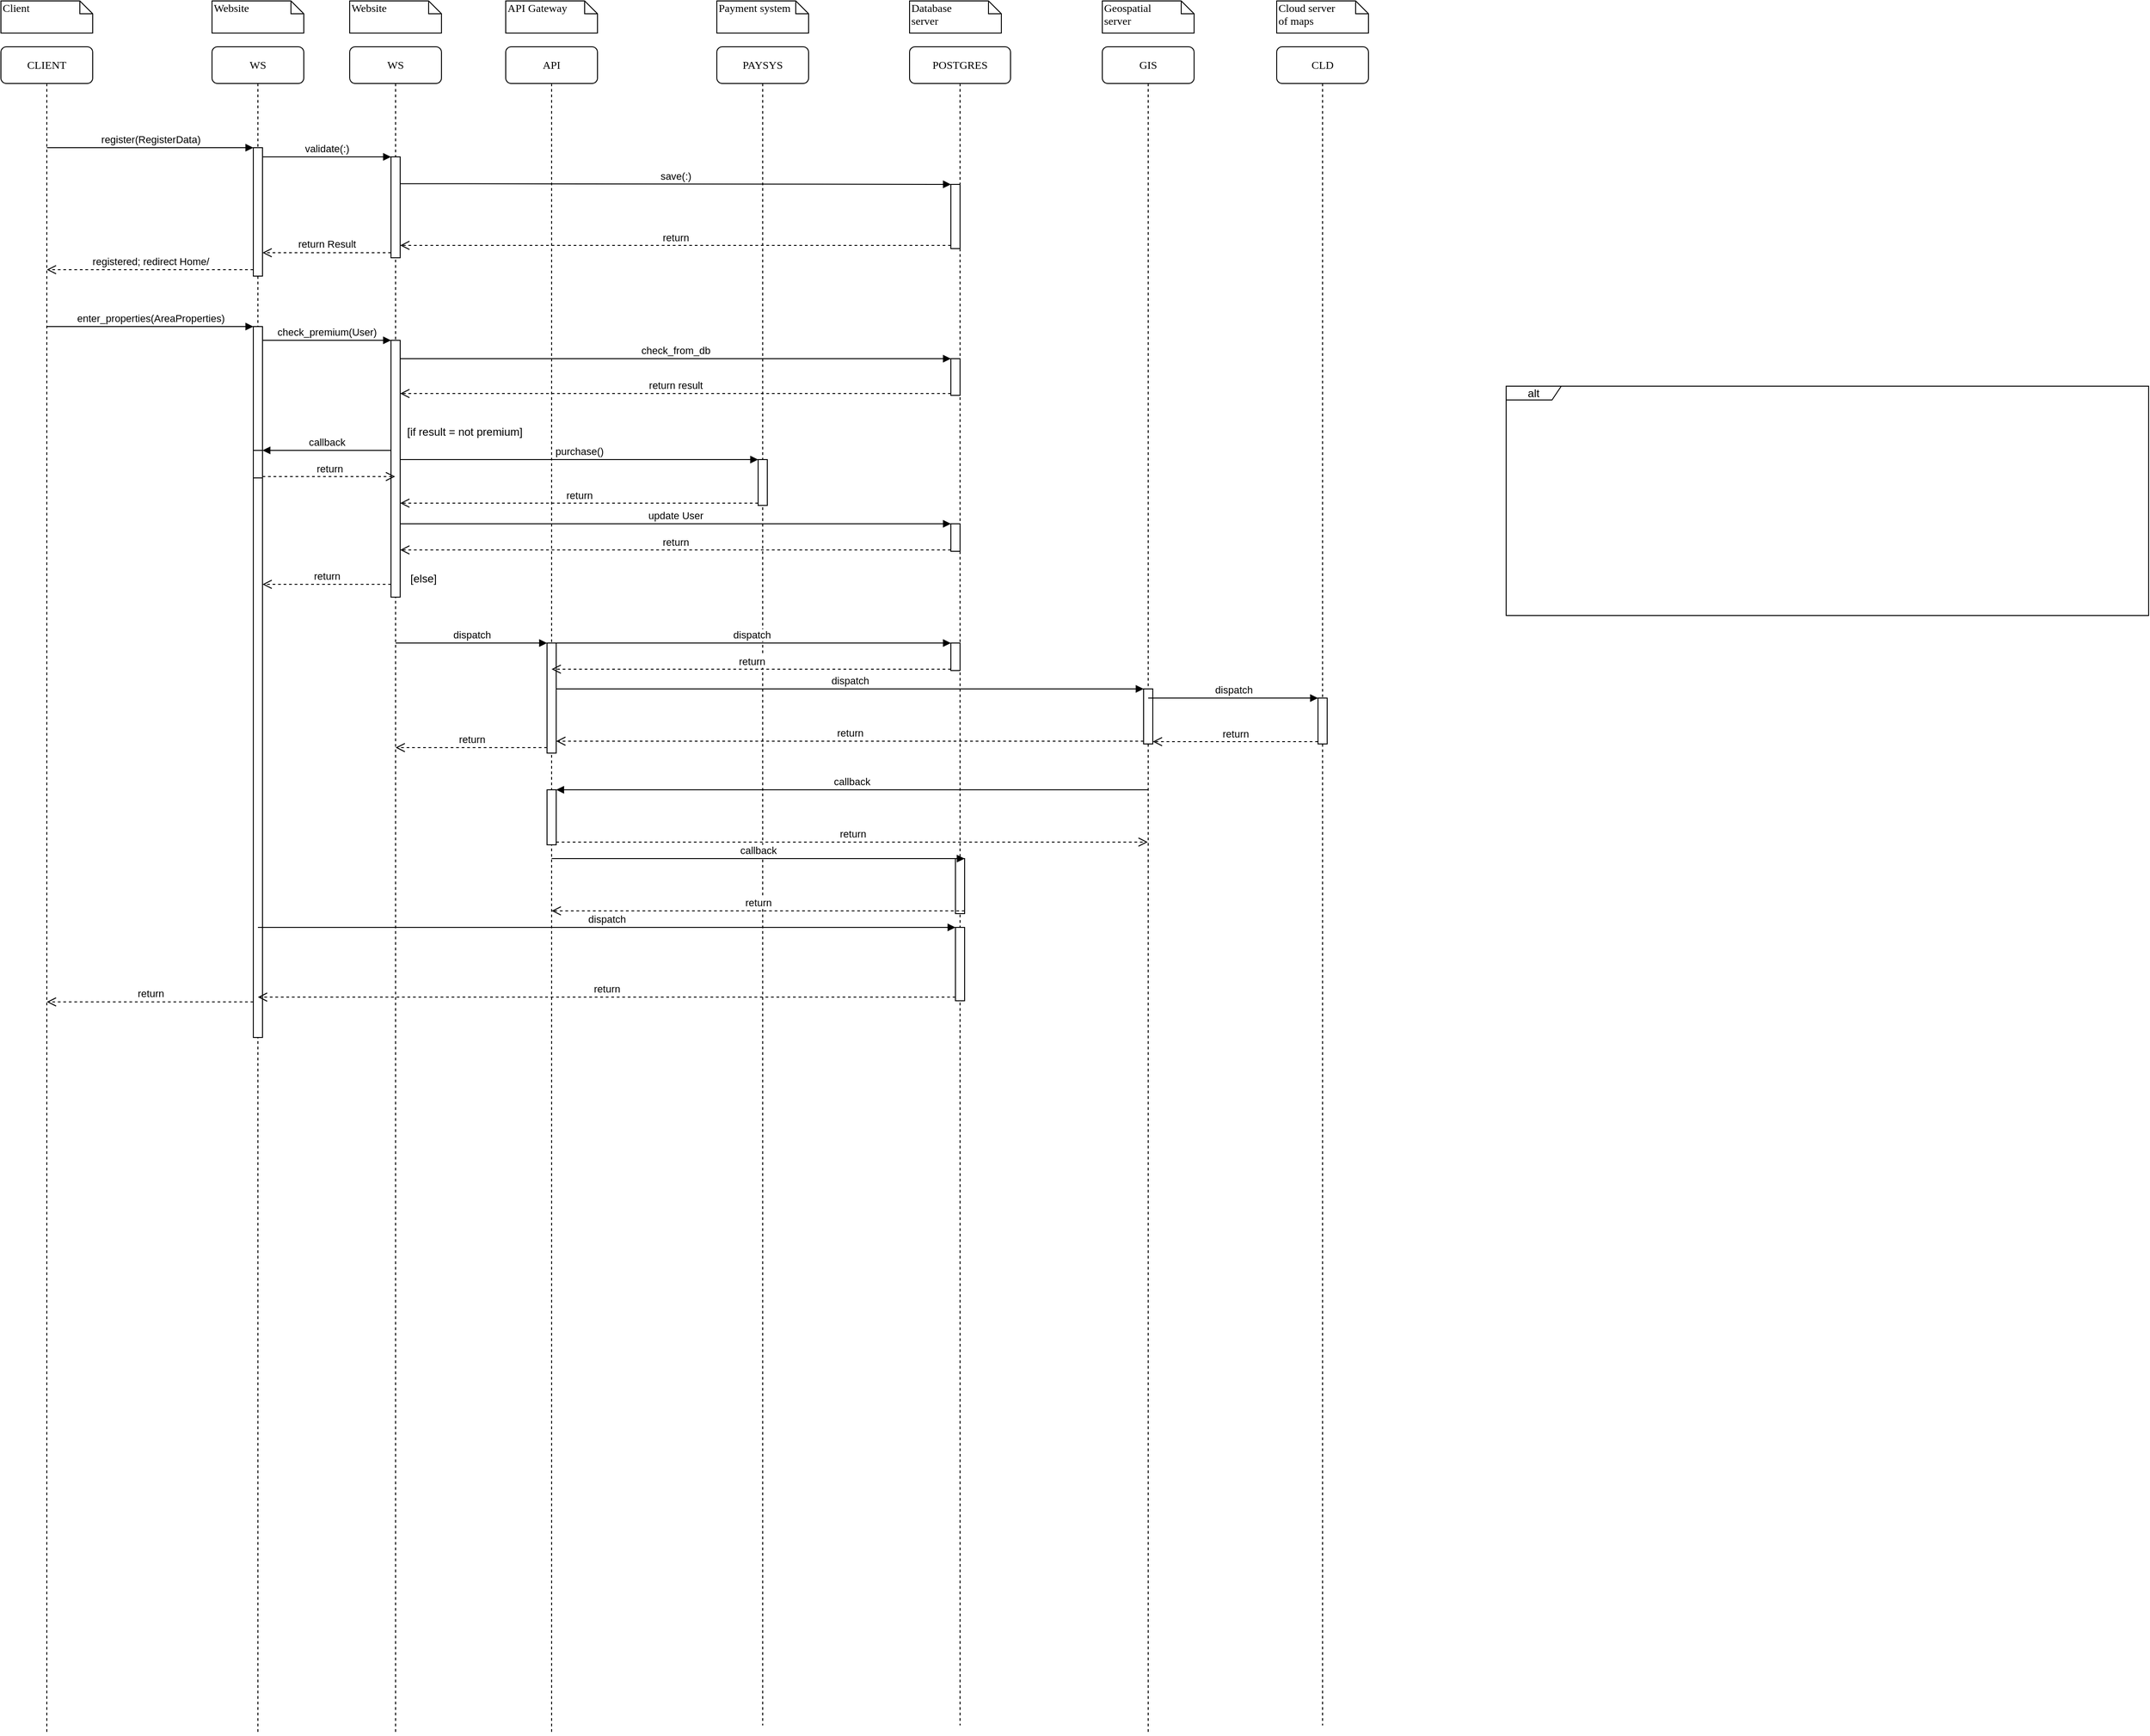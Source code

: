 <mxfile version="13.1.3" type="github">
  <diagram name="Page-1" id="13e1069c-82ec-6db2-03f1-153e76fe0fe0">
    <mxGraphModel dx="2615" dy="778" grid="1" gridSize="10" guides="1" tooltips="1" connect="1" arrows="1" fold="1" page="1" pageScale="1" pageWidth="1100" pageHeight="850" background="#ffffff" math="0" shadow="0">
      <root>
        <mxCell id="0" />
        <mxCell id="1" parent="0" />
        <mxCell id="7baba1c4bc27f4b0-2" value="WS" style="shape=umlLifeline;perimeter=lifelinePerimeter;whiteSpace=wrap;html=1;container=1;collapsible=0;recursiveResize=0;outlineConnect=0;rounded=1;shadow=0;comic=0;labelBackgroundColor=none;strokeWidth=1;fontFamily=Verdana;fontSize=12;align=center;" parent="1" vertex="1">
          <mxGeometry x="220" y="80" width="100" height="1840" as="geometry" />
        </mxCell>
        <mxCell id="dP9IBsU2OXOMszbP1CLj-15" value="" style="html=1;points=[];perimeter=orthogonalPerimeter;" vertex="1" parent="7baba1c4bc27f4b0-2">
          <mxGeometry x="45" y="305" width="10" height="775" as="geometry" />
        </mxCell>
        <mxCell id="dP9IBsU2OXOMszbP1CLj-32" value="" style="html=1;points=[];perimeter=orthogonalPerimeter;" vertex="1" parent="7baba1c4bc27f4b0-2">
          <mxGeometry x="45" y="440" width="10" height="30" as="geometry" />
        </mxCell>
        <mxCell id="7baba1c4bc27f4b0-3" value="API" style="shape=umlLifeline;perimeter=lifelinePerimeter;whiteSpace=wrap;html=1;container=1;collapsible=0;recursiveResize=0;outlineConnect=0;rounded=1;shadow=0;comic=0;labelBackgroundColor=none;strokeWidth=1;fontFamily=Verdana;fontSize=12;align=center;" parent="1" vertex="1">
          <mxGeometry x="540" y="80" width="100" height="1840" as="geometry" />
        </mxCell>
        <mxCell id="dP9IBsU2OXOMszbP1CLj-36" value="" style="html=1;points=[];perimeter=orthogonalPerimeter;" vertex="1" parent="7baba1c4bc27f4b0-3">
          <mxGeometry x="45" y="650" width="10" height="120" as="geometry" />
        </mxCell>
        <mxCell id="dP9IBsU2OXOMszbP1CLj-51" value="" style="html=1;points=[];perimeter=orthogonalPerimeter;" vertex="1" parent="7baba1c4bc27f4b0-3">
          <mxGeometry x="45" y="810" width="10" height="60" as="geometry" />
        </mxCell>
        <mxCell id="7baba1c4bc27f4b0-4" value="PAYSYS" style="shape=umlLifeline;perimeter=lifelinePerimeter;whiteSpace=wrap;html=1;container=1;collapsible=0;recursiveResize=0;outlineConnect=0;rounded=1;shadow=0;comic=0;labelBackgroundColor=none;strokeWidth=1;fontFamily=Verdana;fontSize=12;align=center;" parent="1" vertex="1">
          <mxGeometry x="770" y="80" width="100" height="1830" as="geometry" />
        </mxCell>
        <mxCell id="dP9IBsU2OXOMszbP1CLj-24" value="" style="html=1;points=[];perimeter=orthogonalPerimeter;" vertex="1" parent="7baba1c4bc27f4b0-4">
          <mxGeometry x="45" y="450" width="10" height="50" as="geometry" />
        </mxCell>
        <mxCell id="7baba1c4bc27f4b0-5" value="POSTGRES" style="shape=umlLifeline;perimeter=lifelinePerimeter;whiteSpace=wrap;html=1;container=1;collapsible=0;recursiveResize=0;outlineConnect=0;rounded=1;shadow=0;comic=0;labelBackgroundColor=none;strokeWidth=1;fontFamily=Verdana;fontSize=12;align=center;" parent="1" vertex="1">
          <mxGeometry x="980" y="80" width="110" height="1830" as="geometry" />
        </mxCell>
        <mxCell id="dP9IBsU2OXOMszbP1CLj-14" value="" style="html=1;points=[];perimeter=orthogonalPerimeter;" vertex="1" parent="7baba1c4bc27f4b0-5">
          <mxGeometry x="45" y="150" width="10" height="70" as="geometry" />
        </mxCell>
        <mxCell id="dP9IBsU2OXOMszbP1CLj-27" value="" style="html=1;points=[];perimeter=orthogonalPerimeter;" vertex="1" parent="7baba1c4bc27f4b0-5">
          <mxGeometry x="45" y="340" width="10" height="40" as="geometry" />
        </mxCell>
        <mxCell id="dP9IBsU2OXOMszbP1CLj-21" value="" style="html=1;points=[];perimeter=orthogonalPerimeter;" vertex="1" parent="7baba1c4bc27f4b0-5">
          <mxGeometry x="45" y="520" width="10" height="30" as="geometry" />
        </mxCell>
        <mxCell id="dP9IBsU2OXOMszbP1CLj-39" value="" style="html=1;points=[];perimeter=orthogonalPerimeter;" vertex="1" parent="7baba1c4bc27f4b0-5">
          <mxGeometry x="45" y="650" width="10" height="30" as="geometry" />
        </mxCell>
        <mxCell id="dP9IBsU2OXOMszbP1CLj-56" value="" style="html=1;points=[];perimeter=orthogonalPerimeter;" vertex="1" parent="7baba1c4bc27f4b0-5">
          <mxGeometry x="50" y="885" width="10" height="60" as="geometry" />
        </mxCell>
        <mxCell id="dP9IBsU2OXOMszbP1CLj-61" value="" style="html=1;points=[];perimeter=orthogonalPerimeter;" vertex="1" parent="7baba1c4bc27f4b0-5">
          <mxGeometry x="50" y="960" width="10" height="80" as="geometry" />
        </mxCell>
        <mxCell id="7baba1c4bc27f4b0-6" value="GIS" style="shape=umlLifeline;perimeter=lifelinePerimeter;whiteSpace=wrap;html=1;container=1;collapsible=0;recursiveResize=0;outlineConnect=0;rounded=1;shadow=0;comic=0;labelBackgroundColor=none;strokeWidth=1;fontFamily=Verdana;fontSize=12;align=center;" parent="1" vertex="1">
          <mxGeometry x="1190" y="80" width="100" height="1840" as="geometry" />
        </mxCell>
        <mxCell id="dP9IBsU2OXOMszbP1CLj-42" value="" style="html=1;points=[];perimeter=orthogonalPerimeter;" vertex="1" parent="7baba1c4bc27f4b0-6">
          <mxGeometry x="45" y="700" width="10" height="60" as="geometry" />
        </mxCell>
        <mxCell id="7baba1c4bc27f4b0-7" value="CLD" style="shape=umlLifeline;perimeter=lifelinePerimeter;whiteSpace=wrap;html=1;container=1;collapsible=0;recursiveResize=0;outlineConnect=0;rounded=1;shadow=0;comic=0;labelBackgroundColor=none;strokeWidth=1;fontFamily=Verdana;fontSize=12;align=center;" parent="1" vertex="1">
          <mxGeometry x="1380" y="80" width="100" height="1830" as="geometry" />
        </mxCell>
        <mxCell id="dP9IBsU2OXOMszbP1CLj-45" value="" style="html=1;points=[];perimeter=orthogonalPerimeter;" vertex="1" parent="7baba1c4bc27f4b0-7">
          <mxGeometry x="45" y="710" width="10" height="50" as="geometry" />
        </mxCell>
        <mxCell id="7baba1c4bc27f4b0-8" value="CLIENT" style="shape=umlLifeline;perimeter=lifelinePerimeter;whiteSpace=wrap;html=1;container=1;collapsible=0;recursiveResize=0;outlineConnect=0;rounded=1;shadow=0;comic=0;labelBackgroundColor=none;strokeWidth=1;fontFamily=Verdana;fontSize=12;align=center;" parent="1" vertex="1">
          <mxGeometry x="-10" y="80" width="100" height="1840" as="geometry" />
        </mxCell>
        <mxCell id="7baba1c4bc27f4b0-40" value="Client" style="shape=note;whiteSpace=wrap;html=1;size=14;verticalAlign=top;align=left;spacingTop=-6;rounded=0;shadow=0;comic=0;labelBackgroundColor=none;strokeWidth=1;fontFamily=Verdana;fontSize=12" parent="1" vertex="1">
          <mxGeometry x="-10" y="30" width="100" height="35" as="geometry" />
        </mxCell>
        <mxCell id="7baba1c4bc27f4b0-41" value="Website " style="shape=note;whiteSpace=wrap;html=1;size=14;verticalAlign=top;align=left;spacingTop=-6;rounded=0;shadow=0;comic=0;labelBackgroundColor=none;strokeWidth=1;fontFamily=Verdana;fontSize=12" parent="1" vertex="1">
          <mxGeometry x="220" y="30" width="100" height="35" as="geometry" />
        </mxCell>
        <mxCell id="7baba1c4bc27f4b0-42" value="API Gateway" style="shape=note;whiteSpace=wrap;html=1;size=14;verticalAlign=top;align=left;spacingTop=-6;rounded=0;shadow=0;comic=0;labelBackgroundColor=none;strokeWidth=1;fontFamily=Verdana;fontSize=12" parent="1" vertex="1">
          <mxGeometry x="540" y="30" width="100" height="35" as="geometry" />
        </mxCell>
        <mxCell id="7baba1c4bc27f4b0-43" value="Payment system" style="shape=note;whiteSpace=wrap;html=1;size=14;verticalAlign=top;align=left;spacingTop=-6;rounded=0;shadow=0;comic=0;labelBackgroundColor=none;strokeWidth=1;fontFamily=Verdana;fontSize=12" parent="1" vertex="1">
          <mxGeometry x="770" y="30" width="100" height="35" as="geometry" />
        </mxCell>
        <mxCell id="7baba1c4bc27f4b0-44" value="&lt;div&gt;Database&lt;/div&gt;&lt;div&gt; server&lt;/div&gt;" style="shape=note;whiteSpace=wrap;html=1;size=14;verticalAlign=top;align=left;spacingTop=-6;rounded=0;shadow=0;comic=0;labelBackgroundColor=none;strokeWidth=1;fontFamily=Verdana;fontSize=12" parent="1" vertex="1">
          <mxGeometry x="980" y="30" width="100" height="35" as="geometry" />
        </mxCell>
        <mxCell id="7baba1c4bc27f4b0-45" value="&lt;div&gt;Geospatial&lt;/div&gt;&lt;div&gt;server&lt;br&gt;&lt;/div&gt;" style="shape=note;whiteSpace=wrap;html=1;size=14;verticalAlign=top;align=left;spacingTop=-6;rounded=0;shadow=0;comic=0;labelBackgroundColor=none;strokeWidth=1;fontFamily=Verdana;fontSize=12" parent="1" vertex="1">
          <mxGeometry x="1190" y="30" width="100" height="35" as="geometry" />
        </mxCell>
        <mxCell id="7baba1c4bc27f4b0-46" value="&lt;div&gt;Cloud server&lt;/div&gt;&lt;div&gt;of maps&lt;br&gt;&lt;/div&gt;" style="shape=note;whiteSpace=wrap;html=1;size=14;verticalAlign=top;align=left;spacingTop=-6;rounded=0;shadow=0;comic=0;labelBackgroundColor=none;strokeWidth=1;fontFamily=Verdana;fontSize=12" parent="1" vertex="1">
          <mxGeometry x="1380" y="30" width="100" height="35" as="geometry" />
        </mxCell>
        <mxCell id="dP9IBsU2OXOMszbP1CLj-3" value="" style="html=1;points=[];perimeter=orthogonalPerimeter;" vertex="1" parent="1">
          <mxGeometry x="265" y="190" width="10" height="140" as="geometry" />
        </mxCell>
        <mxCell id="dP9IBsU2OXOMszbP1CLj-4" value="register(RegisterData)" style="html=1;verticalAlign=bottom;endArrow=block;entryX=0;entryY=0;" edge="1" target="dP9IBsU2OXOMszbP1CLj-3" parent="1" source="7baba1c4bc27f4b0-8">
          <mxGeometry relative="1" as="geometry">
            <mxPoint x="380" y="140" as="sourcePoint" />
          </mxGeometry>
        </mxCell>
        <mxCell id="dP9IBsU2OXOMszbP1CLj-5" value="registered; redirect Home/" style="html=1;verticalAlign=bottom;endArrow=open;dashed=1;endSize=8;exitX=0;exitY=0.95;" edge="1" source="dP9IBsU2OXOMszbP1CLj-3" parent="1" target="7baba1c4bc27f4b0-8">
          <mxGeometry relative="1" as="geometry">
            <mxPoint x="380" y="216" as="targetPoint" />
          </mxGeometry>
        </mxCell>
        <mxCell id="dP9IBsU2OXOMszbP1CLj-7" value="validate(:)" style="html=1;verticalAlign=bottom;endArrow=block;entryX=0;entryY=0;" edge="1" target="dP9IBsU2OXOMszbP1CLj-6" parent="1" source="dP9IBsU2OXOMszbP1CLj-3">
          <mxGeometry relative="1" as="geometry">
            <mxPoint x="340" y="270" as="sourcePoint" />
          </mxGeometry>
        </mxCell>
        <mxCell id="dP9IBsU2OXOMszbP1CLj-8" value="return Result" style="html=1;verticalAlign=bottom;endArrow=open;dashed=1;endSize=8;exitX=0;exitY=0.95;" edge="1" source="dP9IBsU2OXOMszbP1CLj-6" parent="1" target="dP9IBsU2OXOMszbP1CLj-3">
          <mxGeometry relative="1" as="geometry">
            <mxPoint x="840" y="266" as="targetPoint" />
          </mxGeometry>
        </mxCell>
        <mxCell id="dP9IBsU2OXOMszbP1CLj-9" value="WS" style="shape=umlLifeline;perimeter=lifelinePerimeter;whiteSpace=wrap;html=1;container=1;collapsible=0;recursiveResize=0;outlineConnect=0;rounded=1;shadow=0;comic=0;labelBackgroundColor=none;strokeWidth=1;fontFamily=Verdana;fontSize=12;align=center;" vertex="1" parent="1">
          <mxGeometry x="370" y="80" width="100" height="1840" as="geometry" />
        </mxCell>
        <mxCell id="dP9IBsU2OXOMszbP1CLj-6" value="" style="html=1;points=[];perimeter=orthogonalPerimeter;" vertex="1" parent="dP9IBsU2OXOMszbP1CLj-9">
          <mxGeometry x="45" y="120" width="10" height="110" as="geometry" />
        </mxCell>
        <mxCell id="dP9IBsU2OXOMszbP1CLj-18" value="" style="html=1;points=[];perimeter=orthogonalPerimeter;" vertex="1" parent="dP9IBsU2OXOMszbP1CLj-9">
          <mxGeometry x="45" y="320" width="10" height="280" as="geometry" />
        </mxCell>
        <mxCell id="dP9IBsU2OXOMszbP1CLj-31" value="[if result = not premium]" style="text;html=1;align=center;verticalAlign=middle;resizable=0;points=[];autosize=1;" vertex="1" parent="dP9IBsU2OXOMszbP1CLj-9">
          <mxGeometry x="55" y="410" width="140" height="20" as="geometry" />
        </mxCell>
        <mxCell id="dP9IBsU2OXOMszbP1CLj-10" value="Website " style="shape=note;whiteSpace=wrap;html=1;size=14;verticalAlign=top;align=left;spacingTop=-6;rounded=0;shadow=0;comic=0;labelBackgroundColor=none;strokeWidth=1;fontFamily=Verdana;fontSize=12" vertex="1" parent="1">
          <mxGeometry x="370" y="30" width="100" height="35" as="geometry" />
        </mxCell>
        <mxCell id="dP9IBsU2OXOMszbP1CLj-12" value="save(:)" style="html=1;verticalAlign=bottom;endArrow=block;entryX=0;entryY=0;exitX=1.034;exitY=0.28;exitDx=0;exitDy=0;exitPerimeter=0;" edge="1" parent="1" target="dP9IBsU2OXOMszbP1CLj-14">
          <mxGeometry relative="1" as="geometry">
            <mxPoint x="425.34" y="229.2" as="sourcePoint" />
          </mxGeometry>
        </mxCell>
        <mxCell id="dP9IBsU2OXOMszbP1CLj-13" value="return" style="html=1;verticalAlign=bottom;endArrow=open;dashed=1;endSize=8;exitX=0;exitY=0.95;" edge="1" parent="1" source="dP9IBsU2OXOMszbP1CLj-14">
          <mxGeometry relative="1" as="geometry">
            <mxPoint x="425" y="296.5" as="targetPoint" />
          </mxGeometry>
        </mxCell>
        <mxCell id="dP9IBsU2OXOMszbP1CLj-16" value="enter_properties(AreaProperties)" style="html=1;verticalAlign=bottom;endArrow=block;entryX=0;entryY=0;" edge="1" target="dP9IBsU2OXOMszbP1CLj-15" parent="1" source="7baba1c4bc27f4b0-8">
          <mxGeometry relative="1" as="geometry">
            <mxPoint x="400" y="330" as="sourcePoint" />
          </mxGeometry>
        </mxCell>
        <mxCell id="dP9IBsU2OXOMszbP1CLj-17" value="return" style="html=1;verticalAlign=bottom;endArrow=open;dashed=1;endSize=8;exitX=0;exitY=0.95;" edge="1" source="dP9IBsU2OXOMszbP1CLj-15" parent="1" target="7baba1c4bc27f4b0-8">
          <mxGeometry relative="1" as="geometry">
            <mxPoint x="400" y="406" as="targetPoint" />
          </mxGeometry>
        </mxCell>
        <mxCell id="dP9IBsU2OXOMszbP1CLj-19" value="check_premium(User)" style="html=1;verticalAlign=bottom;endArrow=block;entryX=0;entryY=0;" edge="1" target="dP9IBsU2OXOMszbP1CLj-18" parent="1" source="dP9IBsU2OXOMszbP1CLj-15">
          <mxGeometry relative="1" as="geometry">
            <mxPoint x="345" y="385" as="sourcePoint" />
          </mxGeometry>
        </mxCell>
        <mxCell id="dP9IBsU2OXOMszbP1CLj-20" value="return" style="html=1;verticalAlign=bottom;endArrow=open;dashed=1;endSize=8;exitX=0;exitY=0.95;" edge="1" source="dP9IBsU2OXOMszbP1CLj-18" parent="1" target="dP9IBsU2OXOMszbP1CLj-15">
          <mxGeometry relative="1" as="geometry">
            <mxPoint x="270" y="461" as="targetPoint" />
          </mxGeometry>
        </mxCell>
        <mxCell id="dP9IBsU2OXOMszbP1CLj-22" value="update User" style="html=1;verticalAlign=bottom;endArrow=block;entryX=0;entryY=0;" edge="1" target="dP9IBsU2OXOMszbP1CLj-21" parent="1" source="dP9IBsU2OXOMszbP1CLj-18">
          <mxGeometry relative="1" as="geometry">
            <mxPoint x="345" y="620" as="sourcePoint" />
          </mxGeometry>
        </mxCell>
        <mxCell id="dP9IBsU2OXOMszbP1CLj-23" value="return" style="html=1;verticalAlign=bottom;endArrow=open;dashed=1;endSize=8;exitX=0;exitY=0.95;" edge="1" source="dP9IBsU2OXOMszbP1CLj-21" parent="1" target="dP9IBsU2OXOMszbP1CLj-18">
          <mxGeometry relative="1" as="geometry">
            <mxPoint x="340" y="706" as="targetPoint" />
          </mxGeometry>
        </mxCell>
        <mxCell id="dP9IBsU2OXOMszbP1CLj-28" value="check_from_db" style="html=1;verticalAlign=bottom;endArrow=block;entryX=0;entryY=0;" edge="1" target="dP9IBsU2OXOMszbP1CLj-27" parent="1" source="dP9IBsU2OXOMszbP1CLj-18">
          <mxGeometry relative="1" as="geometry">
            <mxPoint x="955" y="385" as="sourcePoint" />
          </mxGeometry>
        </mxCell>
        <mxCell id="dP9IBsU2OXOMszbP1CLj-29" value="return result" style="html=1;verticalAlign=bottom;endArrow=open;dashed=1;endSize=8;exitX=0;exitY=0.95;" edge="1" source="dP9IBsU2OXOMszbP1CLj-27" parent="1" target="dP9IBsU2OXOMszbP1CLj-18">
          <mxGeometry relative="1" as="geometry">
            <mxPoint x="955" y="461" as="targetPoint" />
          </mxGeometry>
        </mxCell>
        <mxCell id="dP9IBsU2OXOMszbP1CLj-30" value="alt" style="shape=umlFrame;whiteSpace=wrap;html=1;width=60;height=15;" vertex="1" parent="1">
          <mxGeometry x="1630" y="450" width="700" height="250" as="geometry" />
        </mxCell>
        <mxCell id="dP9IBsU2OXOMszbP1CLj-25" value="purchase()" style="html=1;verticalAlign=bottom;endArrow=block;entryX=0;entryY=0;" edge="1" target="dP9IBsU2OXOMszbP1CLj-24" parent="1" source="dP9IBsU2OXOMszbP1CLj-18">
          <mxGeometry relative="1" as="geometry">
            <mxPoint x="745" y="510" as="sourcePoint" />
          </mxGeometry>
        </mxCell>
        <mxCell id="dP9IBsU2OXOMszbP1CLj-26" value="return" style="html=1;verticalAlign=bottom;endArrow=open;dashed=1;endSize=8;exitX=0;exitY=0.95;" edge="1" source="dP9IBsU2OXOMszbP1CLj-24" parent="1" target="dP9IBsU2OXOMszbP1CLj-18">
          <mxGeometry relative="1" as="geometry">
            <mxPoint x="430" y="596" as="targetPoint" />
          </mxGeometry>
        </mxCell>
        <mxCell id="dP9IBsU2OXOMszbP1CLj-33" value="callback" style="html=1;verticalAlign=bottom;endArrow=block;entryX=1;entryY=0;" edge="1" target="dP9IBsU2OXOMszbP1CLj-32" parent="1" source="dP9IBsU2OXOMszbP1CLj-18">
          <mxGeometry relative="1" as="geometry">
            <mxPoint x="335" y="520" as="sourcePoint" />
          </mxGeometry>
        </mxCell>
        <mxCell id="dP9IBsU2OXOMszbP1CLj-34" value="return" style="html=1;verticalAlign=bottom;endArrow=open;dashed=1;endSize=8;exitX=1;exitY=0.95;" edge="1" source="dP9IBsU2OXOMszbP1CLj-32" parent="1" target="dP9IBsU2OXOMszbP1CLj-9">
          <mxGeometry relative="1" as="geometry">
            <mxPoint x="335" y="577" as="targetPoint" />
          </mxGeometry>
        </mxCell>
        <mxCell id="dP9IBsU2OXOMszbP1CLj-35" value="[else]" style="text;html=1;align=center;verticalAlign=middle;resizable=0;points=[];autosize=1;" vertex="1" parent="1">
          <mxGeometry x="430" y="650" width="40" height="20" as="geometry" />
        </mxCell>
        <mxCell id="dP9IBsU2OXOMszbP1CLj-37" value="dispatch" style="html=1;verticalAlign=bottom;endArrow=block;entryX=0;entryY=0;" edge="1" target="dP9IBsU2OXOMszbP1CLj-36" parent="1" source="dP9IBsU2OXOMszbP1CLj-9">
          <mxGeometry relative="1" as="geometry">
            <mxPoint x="515" y="730" as="sourcePoint" />
          </mxGeometry>
        </mxCell>
        <mxCell id="dP9IBsU2OXOMszbP1CLj-38" value="return" style="html=1;verticalAlign=bottom;endArrow=open;dashed=1;endSize=8;exitX=0;exitY=0.95;" edge="1" source="dP9IBsU2OXOMszbP1CLj-36" parent="1" target="dP9IBsU2OXOMszbP1CLj-9">
          <mxGeometry relative="1" as="geometry">
            <mxPoint x="515" y="806" as="targetPoint" />
          </mxGeometry>
        </mxCell>
        <mxCell id="dP9IBsU2OXOMszbP1CLj-40" value="dispatch" style="html=1;verticalAlign=bottom;endArrow=block;entryX=0;entryY=0;" edge="1" target="dP9IBsU2OXOMszbP1CLj-39" parent="1" source="7baba1c4bc27f4b0-3">
          <mxGeometry relative="1" as="geometry">
            <mxPoint x="955" y="740" as="sourcePoint" />
          </mxGeometry>
        </mxCell>
        <mxCell id="dP9IBsU2OXOMszbP1CLj-41" value="return" style="html=1;verticalAlign=bottom;endArrow=open;dashed=1;endSize=8;exitX=0;exitY=0.95;" edge="1" source="dP9IBsU2OXOMszbP1CLj-39" parent="1" target="7baba1c4bc27f4b0-3">
          <mxGeometry relative="1" as="geometry">
            <mxPoint x="955" y="816" as="targetPoint" />
          </mxGeometry>
        </mxCell>
        <mxCell id="dP9IBsU2OXOMszbP1CLj-43" value="dispatch" style="html=1;verticalAlign=bottom;endArrow=block;entryX=0;entryY=0;" edge="1" target="dP9IBsU2OXOMszbP1CLj-42" parent="1" source="dP9IBsU2OXOMszbP1CLj-36">
          <mxGeometry relative="1" as="geometry">
            <mxPoint x="1165" y="750" as="sourcePoint" />
          </mxGeometry>
        </mxCell>
        <mxCell id="dP9IBsU2OXOMszbP1CLj-44" value="return" style="html=1;verticalAlign=bottom;endArrow=open;dashed=1;endSize=8;exitX=0;exitY=0.95;" edge="1" source="dP9IBsU2OXOMszbP1CLj-42" parent="1" target="dP9IBsU2OXOMszbP1CLj-36">
          <mxGeometry relative="1" as="geometry">
            <mxPoint x="1165" y="826" as="targetPoint" />
          </mxGeometry>
        </mxCell>
        <mxCell id="dP9IBsU2OXOMszbP1CLj-47" value="return" style="html=1;verticalAlign=bottom;endArrow=open;dashed=1;endSize=8;exitX=0;exitY=0.95;" edge="1" source="dP9IBsU2OXOMszbP1CLj-45" parent="1" target="dP9IBsU2OXOMszbP1CLj-42">
          <mxGeometry relative="1" as="geometry">
            <mxPoint x="1355" y="856" as="targetPoint" />
          </mxGeometry>
        </mxCell>
        <mxCell id="dP9IBsU2OXOMszbP1CLj-46" value="dispatch" style="html=1;verticalAlign=bottom;endArrow=block;entryX=0;entryY=0;" edge="1" target="dP9IBsU2OXOMszbP1CLj-45" parent="1" source="7baba1c4bc27f4b0-6">
          <mxGeometry relative="1" as="geometry">
            <mxPoint x="1355" y="780" as="sourcePoint" />
          </mxGeometry>
        </mxCell>
        <mxCell id="dP9IBsU2OXOMszbP1CLj-52" value="callback" style="html=1;verticalAlign=bottom;endArrow=block;entryX=1;entryY=0;" edge="1" target="dP9IBsU2OXOMszbP1CLj-51" parent="1" source="7baba1c4bc27f4b0-6">
          <mxGeometry relative="1" as="geometry">
            <mxPoint x="655" y="890" as="sourcePoint" />
          </mxGeometry>
        </mxCell>
        <mxCell id="dP9IBsU2OXOMszbP1CLj-53" value="return" style="html=1;verticalAlign=bottom;endArrow=open;dashed=1;endSize=8;exitX=1;exitY=0.95;" edge="1" source="dP9IBsU2OXOMszbP1CLj-51" parent="1" target="7baba1c4bc27f4b0-6">
          <mxGeometry relative="1" as="geometry">
            <mxPoint x="655" y="947" as="targetPoint" />
          </mxGeometry>
        </mxCell>
        <mxCell id="dP9IBsU2OXOMszbP1CLj-57" value="callback" style="html=1;verticalAlign=bottom;endArrow=block;entryX=1;entryY=0;" edge="1" target="dP9IBsU2OXOMszbP1CLj-56" parent="1" source="7baba1c4bc27f4b0-3">
          <mxGeometry relative="1" as="geometry">
            <mxPoint x="1190" y="970" as="sourcePoint" />
          </mxGeometry>
        </mxCell>
        <mxCell id="dP9IBsU2OXOMszbP1CLj-58" value="return" style="html=1;verticalAlign=bottom;endArrow=open;dashed=1;endSize=8;exitX=1;exitY=0.95;" edge="1" source="dP9IBsU2OXOMszbP1CLj-56" parent="1" target="7baba1c4bc27f4b0-3">
          <mxGeometry relative="1" as="geometry">
            <mxPoint x="1190" y="1027.0" as="targetPoint" />
          </mxGeometry>
        </mxCell>
        <mxCell id="dP9IBsU2OXOMszbP1CLj-62" value="dispatch" style="html=1;verticalAlign=bottom;endArrow=block;entryX=0;entryY=0;" edge="1" target="dP9IBsU2OXOMszbP1CLj-61" parent="1" source="7baba1c4bc27f4b0-2">
          <mxGeometry relative="1" as="geometry">
            <mxPoint x="960" y="1070" as="sourcePoint" />
          </mxGeometry>
        </mxCell>
        <mxCell id="dP9IBsU2OXOMszbP1CLj-63" value="return" style="html=1;verticalAlign=bottom;endArrow=open;dashed=1;endSize=8;exitX=0;exitY=0.95;" edge="1" source="dP9IBsU2OXOMszbP1CLj-61" parent="1" target="7baba1c4bc27f4b0-2">
          <mxGeometry relative="1" as="geometry">
            <mxPoint x="960" y="1146" as="targetPoint" />
          </mxGeometry>
        </mxCell>
      </root>
    </mxGraphModel>
  </diagram>
</mxfile>

